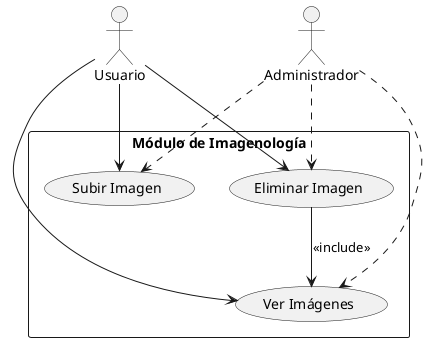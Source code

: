 @startuml
actor Usuario
actor Administrador

rectangle "Módulo de Imagenología" {
    usecase "Subir Imagen" as UC1
    usecase "Ver Imágenes" as UC2
    usecase "Eliminar Imagen" as UC3
}

Usuario --> UC1
Usuario --> UC2
Usuario --> UC3

Administrador ..> UC1
Administrador ..> UC2
Administrador ..> UC3

UC3 --> UC2 : <<include>>
@enduml
